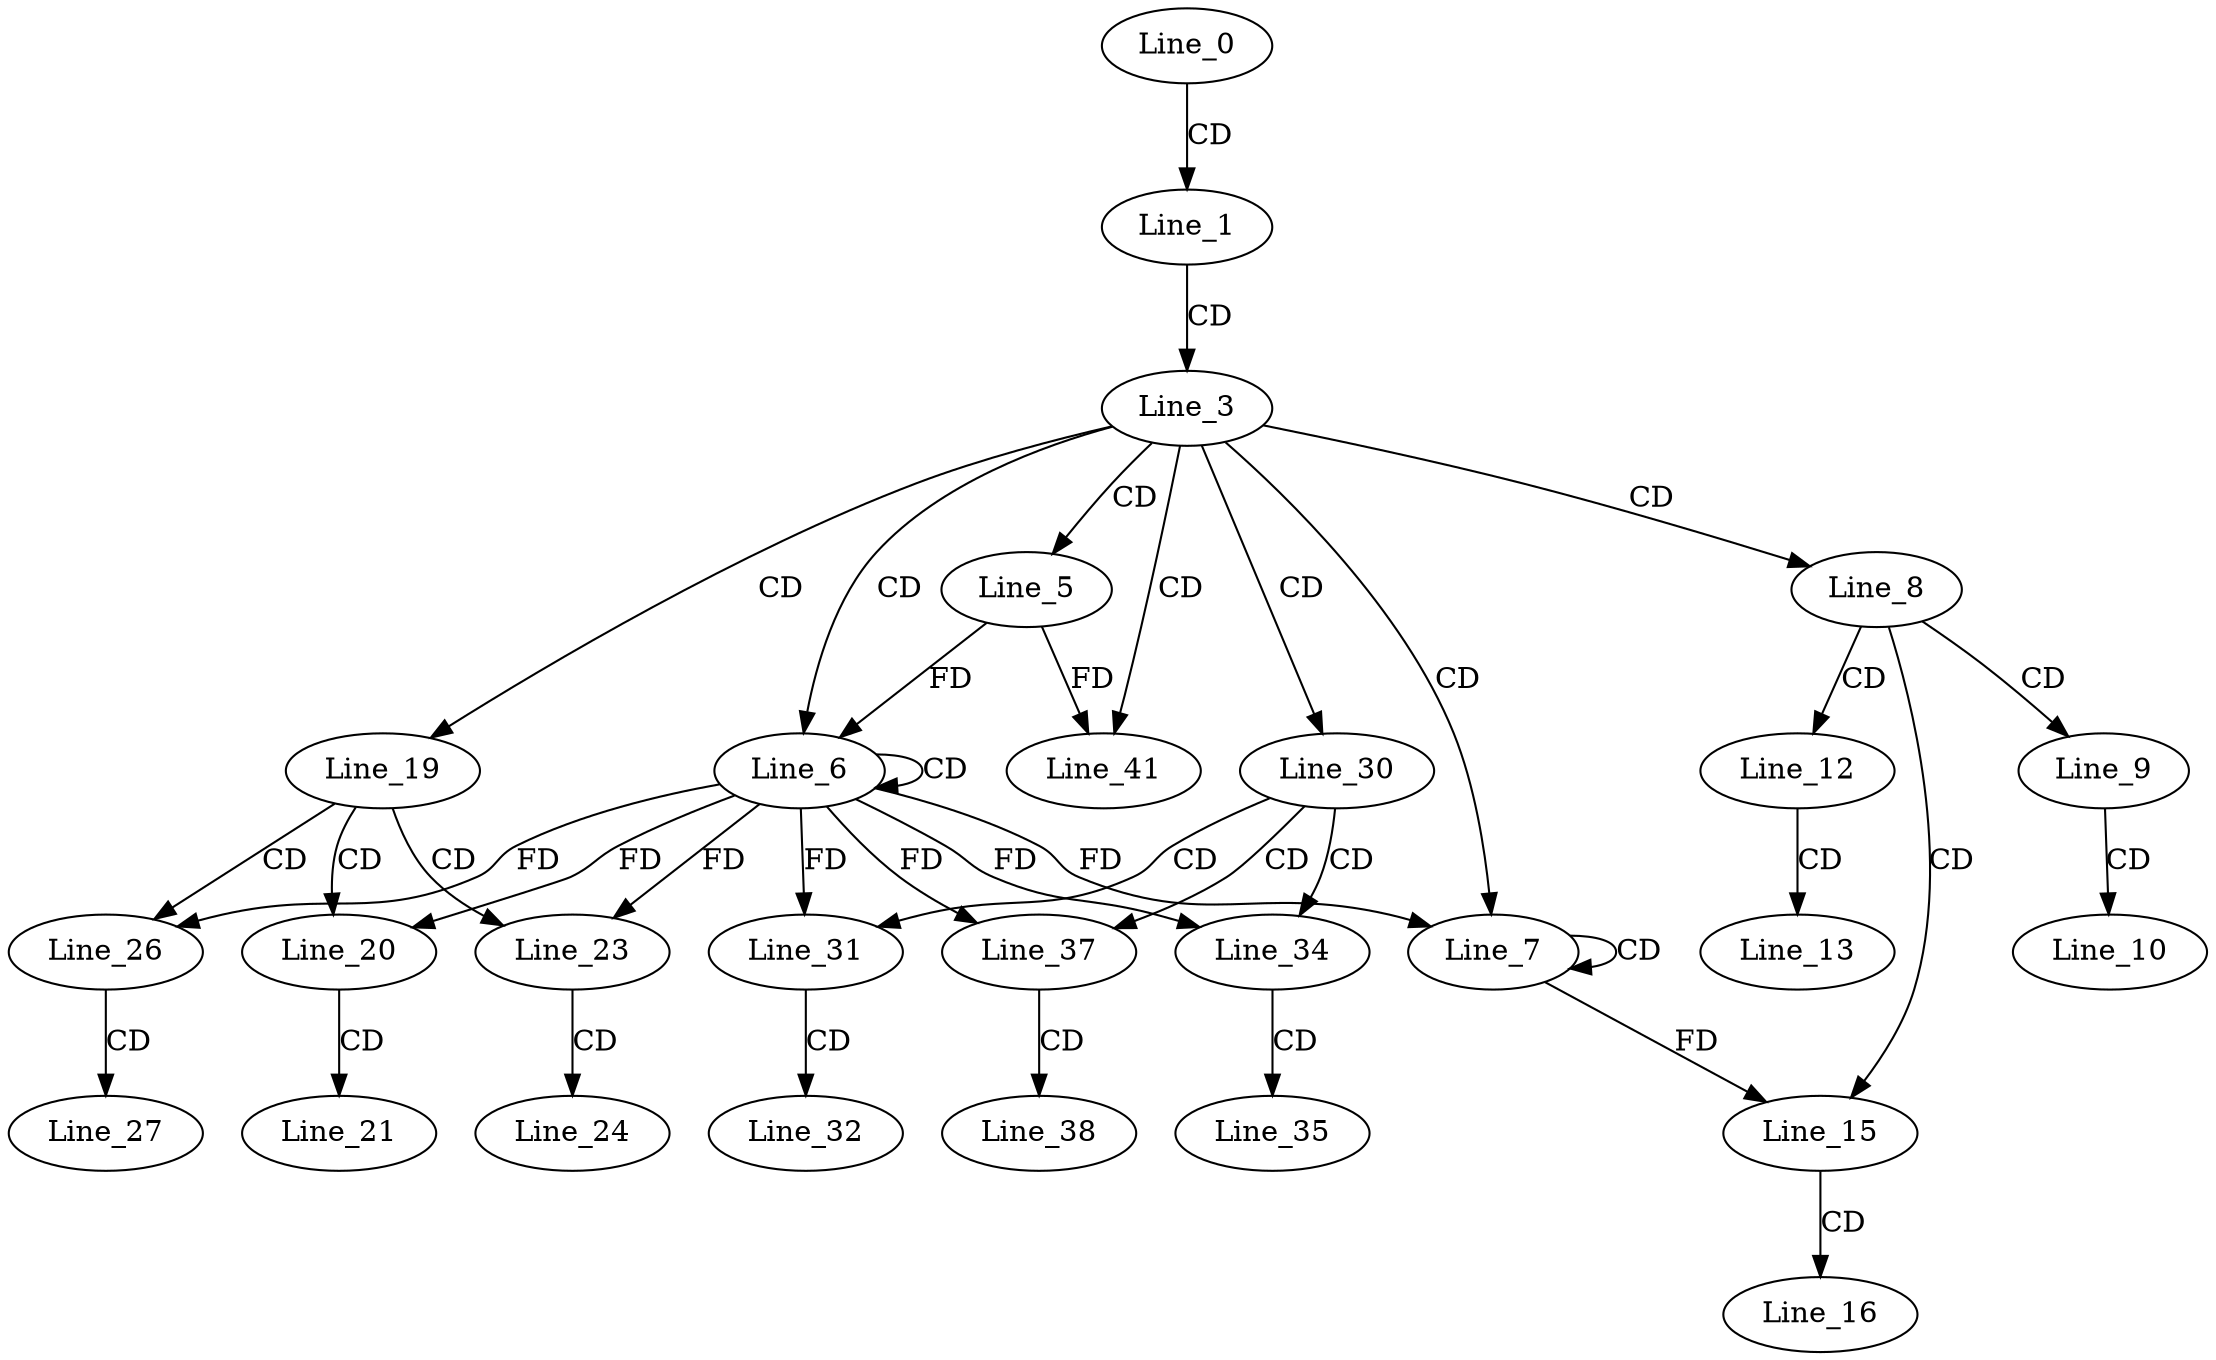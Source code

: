 digraph G {
  Line_0;
  Line_1;
  Line_3;
  Line_5;
  Line_6;
  Line_6;
  Line_7;
  Line_7;
  Line_8;
  Line_9;
  Line_10;
  Line_12;
  Line_13;
  Line_15;
  Line_16;
  Line_19;
  Line_20;
  Line_20;
  Line_20;
  Line_20;
  Line_20;
  Line_20;
  Line_21;
  Line_23;
  Line_23;
  Line_23;
  Line_23;
  Line_23;
  Line_24;
  Line_26;
  Line_26;
  Line_27;
  Line_30;
  Line_31;
  Line_31;
  Line_31;
  Line_31;
  Line_31;
  Line_31;
  Line_32;
  Line_34;
  Line_34;
  Line_34;
  Line_34;
  Line_34;
  Line_35;
  Line_37;
  Line_37;
  Line_38;
  Line_41;
  Line_0 -> Line_1 [ label="CD" ];
  Line_1 -> Line_3 [ label="CD" ];
  Line_3 -> Line_5 [ label="CD" ];
  Line_3 -> Line_6 [ label="CD" ];
  Line_6 -> Line_6 [ label="CD" ];
  Line_5 -> Line_6 [ label="FD" ];
  Line_3 -> Line_7 [ label="CD" ];
  Line_7 -> Line_7 [ label="CD" ];
  Line_6 -> Line_7 [ label="FD" ];
  Line_3 -> Line_8 [ label="CD" ];
  Line_8 -> Line_9 [ label="CD" ];
  Line_9 -> Line_10 [ label="CD" ];
  Line_8 -> Line_12 [ label="CD" ];
  Line_12 -> Line_13 [ label="CD" ];
  Line_8 -> Line_15 [ label="CD" ];
  Line_7 -> Line_15 [ label="FD" ];
  Line_15 -> Line_16 [ label="CD" ];
  Line_3 -> Line_19 [ label="CD" ];
  Line_19 -> Line_20 [ label="CD" ];
  Line_6 -> Line_20 [ label="FD" ];
  Line_20 -> Line_21 [ label="CD" ];
  Line_19 -> Line_23 [ label="CD" ];
  Line_6 -> Line_23 [ label="FD" ];
  Line_23 -> Line_24 [ label="CD" ];
  Line_19 -> Line_26 [ label="CD" ];
  Line_6 -> Line_26 [ label="FD" ];
  Line_26 -> Line_27 [ label="CD" ];
  Line_3 -> Line_30 [ label="CD" ];
  Line_30 -> Line_31 [ label="CD" ];
  Line_6 -> Line_31 [ label="FD" ];
  Line_31 -> Line_32 [ label="CD" ];
  Line_30 -> Line_34 [ label="CD" ];
  Line_6 -> Line_34 [ label="FD" ];
  Line_34 -> Line_35 [ label="CD" ];
  Line_30 -> Line_37 [ label="CD" ];
  Line_6 -> Line_37 [ label="FD" ];
  Line_37 -> Line_38 [ label="CD" ];
  Line_3 -> Line_41 [ label="CD" ];
  Line_5 -> Line_41 [ label="FD" ];
}
